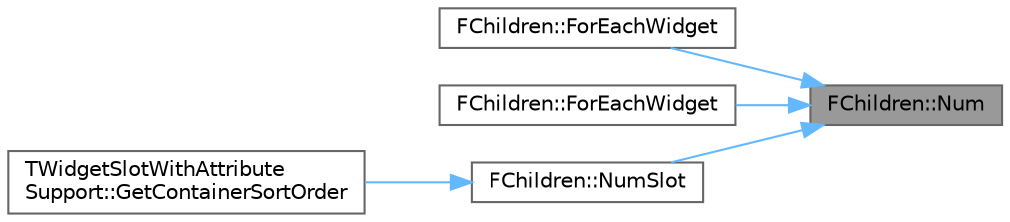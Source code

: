 digraph "FChildren::Num"
{
 // INTERACTIVE_SVG=YES
 // LATEX_PDF_SIZE
  bgcolor="transparent";
  edge [fontname=Helvetica,fontsize=10,labelfontname=Helvetica,labelfontsize=10];
  node [fontname=Helvetica,fontsize=10,shape=box,height=0.2,width=0.4];
  rankdir="RL";
  Node1 [id="Node000001",label="FChildren::Num",height=0.2,width=0.4,color="gray40", fillcolor="grey60", style="filled", fontcolor="black",tooltip=" "];
  Node1 -> Node2 [id="edge1_Node000001_Node000002",dir="back",color="steelblue1",style="solid",tooltip=" "];
  Node2 [id="Node000002",label="FChildren::ForEachWidget",height=0.2,width=0.4,color="grey40", fillcolor="white", style="filled",URL="$d9/d92/classFChildren.html#ad197b8c4fd3d73fd373edee350dc191c",tooltip="Applies the predicate to all the widgets contained by the FChildren."];
  Node1 -> Node3 [id="edge2_Node000001_Node000003",dir="back",color="steelblue1",style="solid",tooltip=" "];
  Node3 [id="Node000003",label="FChildren::ForEachWidget",height=0.2,width=0.4,color="grey40", fillcolor="white", style="filled",URL="$d9/d92/classFChildren.html#adfed4b4c98a7cbc076adbe4c6370cce0",tooltip="Applies the predicate to all the widgets contained by the FChildren."];
  Node1 -> Node4 [id="edge3_Node000001_Node000004",dir="back",color="steelblue1",style="solid",tooltip=" "];
  Node4 [id="Node000004",label="FChildren::NumSlot",height=0.2,width=0.4,color="grey40", fillcolor="white", style="filled",URL="$d9/d92/classFChildren.html#ade170456ca73203058301cd0827d88c0",tooltip=" "];
  Node4 -> Node5 [id="edge4_Node000004_Node000005",dir="back",color="steelblue1",style="solid",tooltip=" "];
  Node5 [id="Node000005",label="TWidgetSlotWithAttribute\lSupport::GetContainerSortOrder",height=0.2,width=0.4,color="grey40", fillcolor="white", style="filled",URL="$d6/dc2/classTWidgetSlotWithAttributeSupport.html#a029cada5028be4744cf9b72b5c454bab",tooltip=" "];
}
